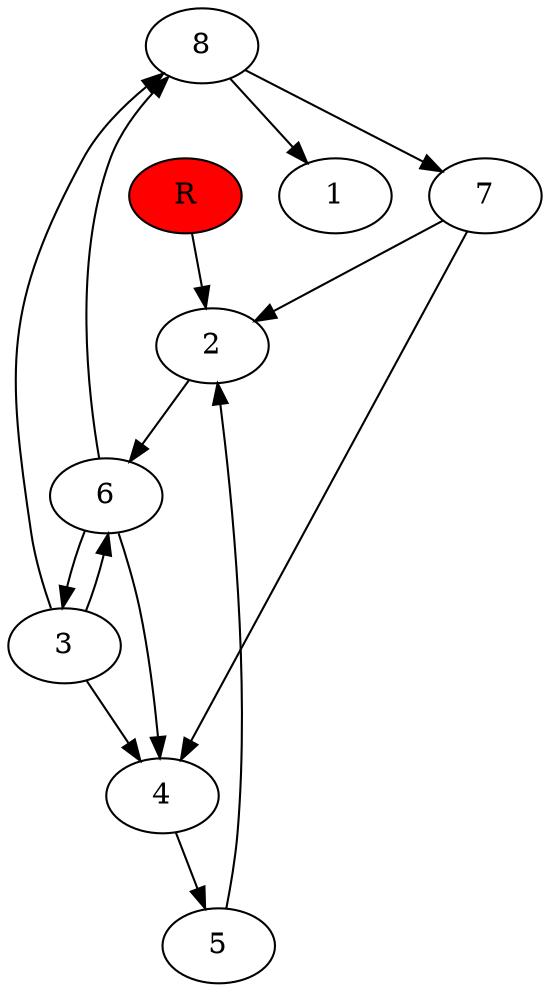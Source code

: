 digraph prb31299 {
	1
	2
	3
	4
	5
	6
	7
	8
	R [fillcolor="#ff0000" style=filled]
	2 -> 6
	3 -> 4
	3 -> 6
	3 -> 8
	4 -> 5
	5 -> 2
	6 -> 3
	6 -> 4
	6 -> 8
	7 -> 2
	7 -> 4
	8 -> 1
	8 -> 7
	R -> 2
}
